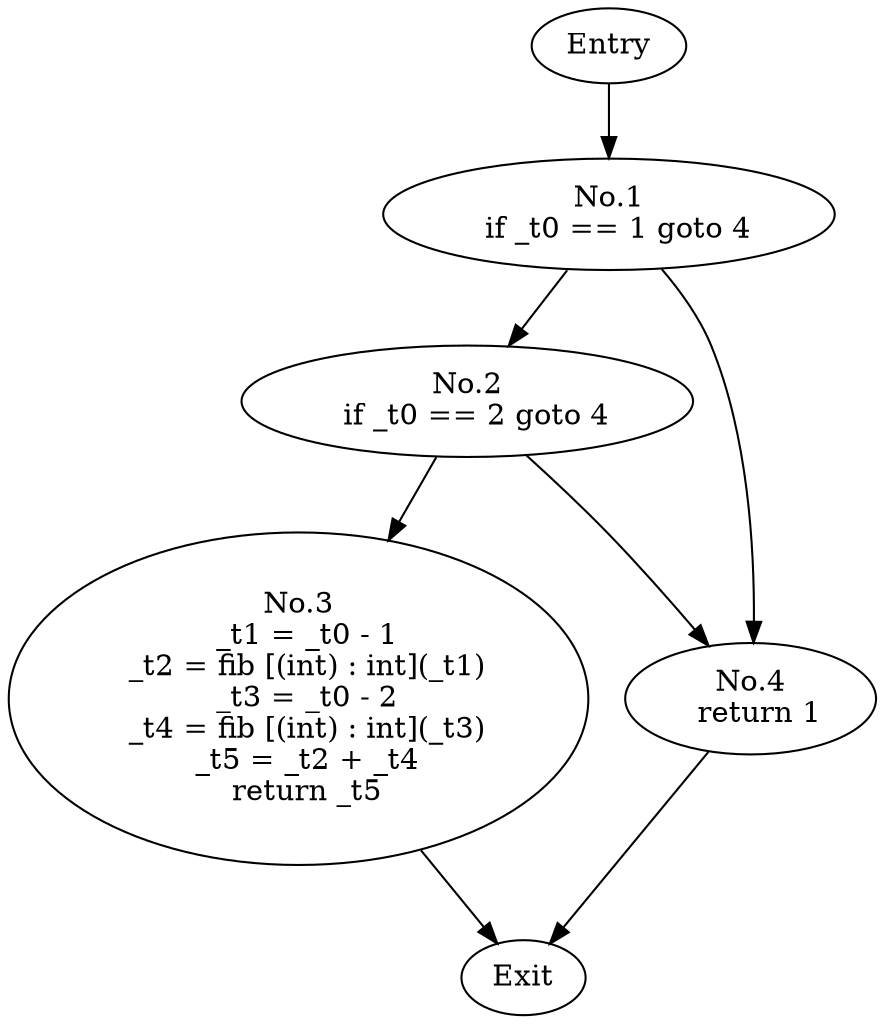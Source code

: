 digraph fib {
	"Entry
"->"No.1
  if _t0 == 1 goto 4
";
	"No.1
  if _t0 == 1 goto 4
"->"No.2
  if _t0 == 2 goto 4
";
	"No.2
  if _t0 == 2 goto 4
"->"No.3
  _t1 = _t0 - 1
  _t2 = fib [(int) : int](_t1)
  _t3 = _t0 - 2
  _t4 = fib [(int) : int](_t3)
  _t5 = _t2 + _t4
  return _t5
";
	"No.3
  _t1 = _t0 - 1
  _t2 = fib [(int) : int](_t1)
  _t3 = _t0 - 2
  _t4 = fib [(int) : int](_t3)
  _t5 = _t2 + _t4
  return _t5
"->"Exit
";
	"No.2
  if _t0 == 2 goto 4
"->"No.4
  return 1
";
	"No.4
  return 1
"->"Exit
";
	"No.1
  if _t0 == 1 goto 4
"->"No.4
  return 1
";
}